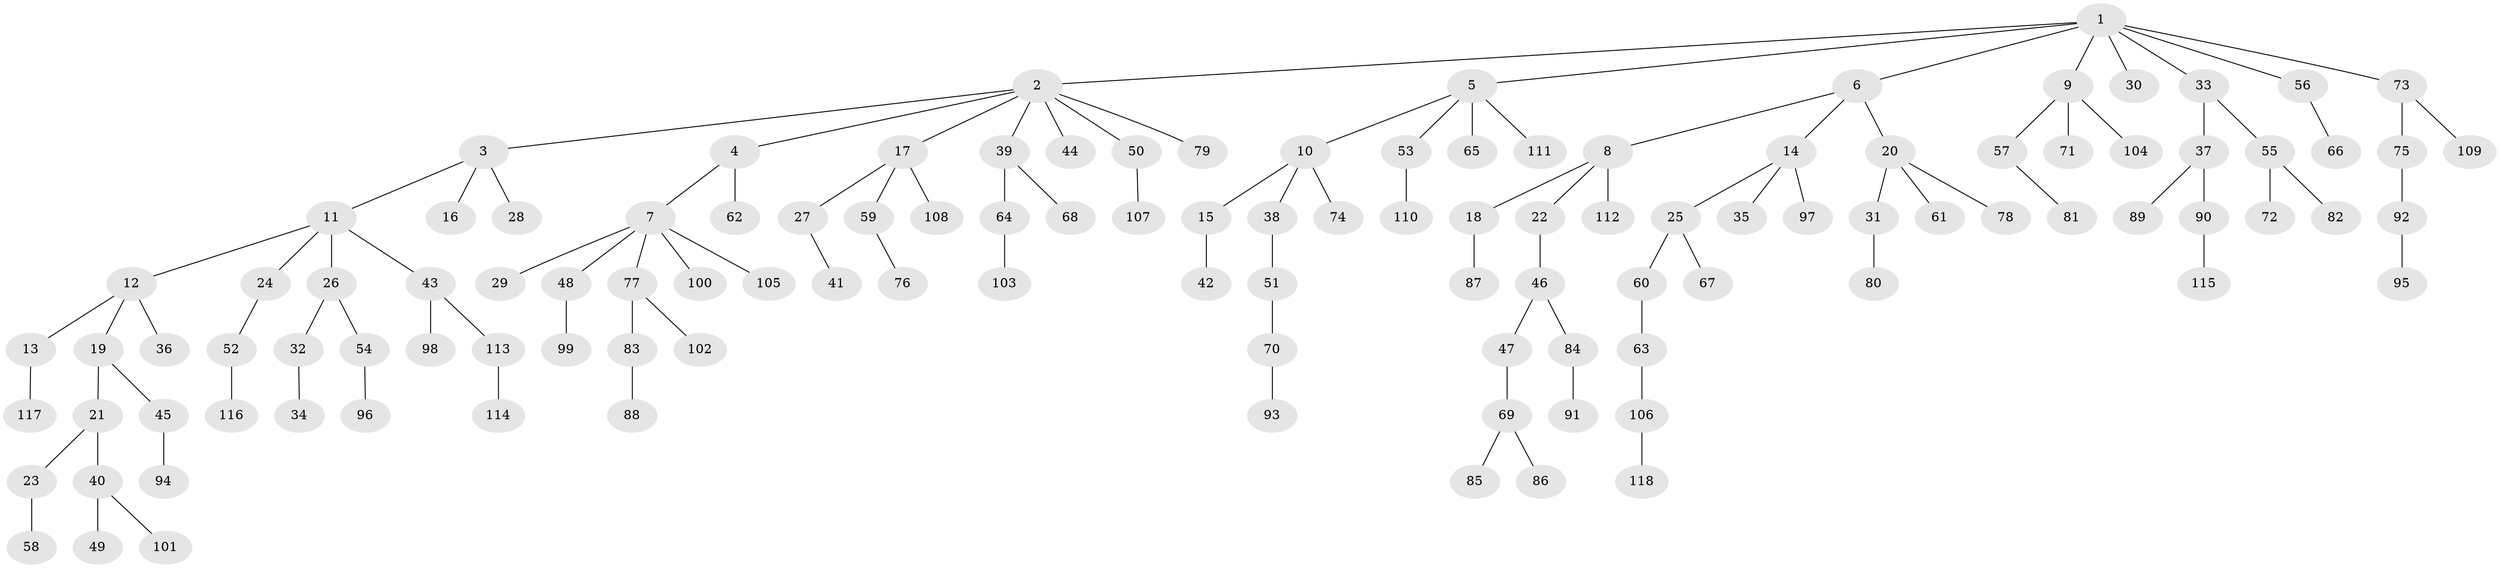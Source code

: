 // Generated by graph-tools (version 1.1) at 2025/36/03/09/25 02:36:28]
// undirected, 118 vertices, 117 edges
graph export_dot {
graph [start="1"]
  node [color=gray90,style=filled];
  1;
  2;
  3;
  4;
  5;
  6;
  7;
  8;
  9;
  10;
  11;
  12;
  13;
  14;
  15;
  16;
  17;
  18;
  19;
  20;
  21;
  22;
  23;
  24;
  25;
  26;
  27;
  28;
  29;
  30;
  31;
  32;
  33;
  34;
  35;
  36;
  37;
  38;
  39;
  40;
  41;
  42;
  43;
  44;
  45;
  46;
  47;
  48;
  49;
  50;
  51;
  52;
  53;
  54;
  55;
  56;
  57;
  58;
  59;
  60;
  61;
  62;
  63;
  64;
  65;
  66;
  67;
  68;
  69;
  70;
  71;
  72;
  73;
  74;
  75;
  76;
  77;
  78;
  79;
  80;
  81;
  82;
  83;
  84;
  85;
  86;
  87;
  88;
  89;
  90;
  91;
  92;
  93;
  94;
  95;
  96;
  97;
  98;
  99;
  100;
  101;
  102;
  103;
  104;
  105;
  106;
  107;
  108;
  109;
  110;
  111;
  112;
  113;
  114;
  115;
  116;
  117;
  118;
  1 -- 2;
  1 -- 5;
  1 -- 6;
  1 -- 9;
  1 -- 30;
  1 -- 33;
  1 -- 56;
  1 -- 73;
  2 -- 3;
  2 -- 4;
  2 -- 17;
  2 -- 39;
  2 -- 44;
  2 -- 50;
  2 -- 79;
  3 -- 11;
  3 -- 16;
  3 -- 28;
  4 -- 7;
  4 -- 62;
  5 -- 10;
  5 -- 53;
  5 -- 65;
  5 -- 111;
  6 -- 8;
  6 -- 14;
  6 -- 20;
  7 -- 29;
  7 -- 48;
  7 -- 77;
  7 -- 100;
  7 -- 105;
  8 -- 18;
  8 -- 22;
  8 -- 112;
  9 -- 57;
  9 -- 71;
  9 -- 104;
  10 -- 15;
  10 -- 38;
  10 -- 74;
  11 -- 12;
  11 -- 24;
  11 -- 26;
  11 -- 43;
  12 -- 13;
  12 -- 19;
  12 -- 36;
  13 -- 117;
  14 -- 25;
  14 -- 35;
  14 -- 97;
  15 -- 42;
  17 -- 27;
  17 -- 59;
  17 -- 108;
  18 -- 87;
  19 -- 21;
  19 -- 45;
  20 -- 31;
  20 -- 61;
  20 -- 78;
  21 -- 23;
  21 -- 40;
  22 -- 46;
  23 -- 58;
  24 -- 52;
  25 -- 60;
  25 -- 67;
  26 -- 32;
  26 -- 54;
  27 -- 41;
  31 -- 80;
  32 -- 34;
  33 -- 37;
  33 -- 55;
  37 -- 89;
  37 -- 90;
  38 -- 51;
  39 -- 64;
  39 -- 68;
  40 -- 49;
  40 -- 101;
  43 -- 98;
  43 -- 113;
  45 -- 94;
  46 -- 47;
  46 -- 84;
  47 -- 69;
  48 -- 99;
  50 -- 107;
  51 -- 70;
  52 -- 116;
  53 -- 110;
  54 -- 96;
  55 -- 72;
  55 -- 82;
  56 -- 66;
  57 -- 81;
  59 -- 76;
  60 -- 63;
  63 -- 106;
  64 -- 103;
  69 -- 85;
  69 -- 86;
  70 -- 93;
  73 -- 75;
  73 -- 109;
  75 -- 92;
  77 -- 83;
  77 -- 102;
  83 -- 88;
  84 -- 91;
  90 -- 115;
  92 -- 95;
  106 -- 118;
  113 -- 114;
}
